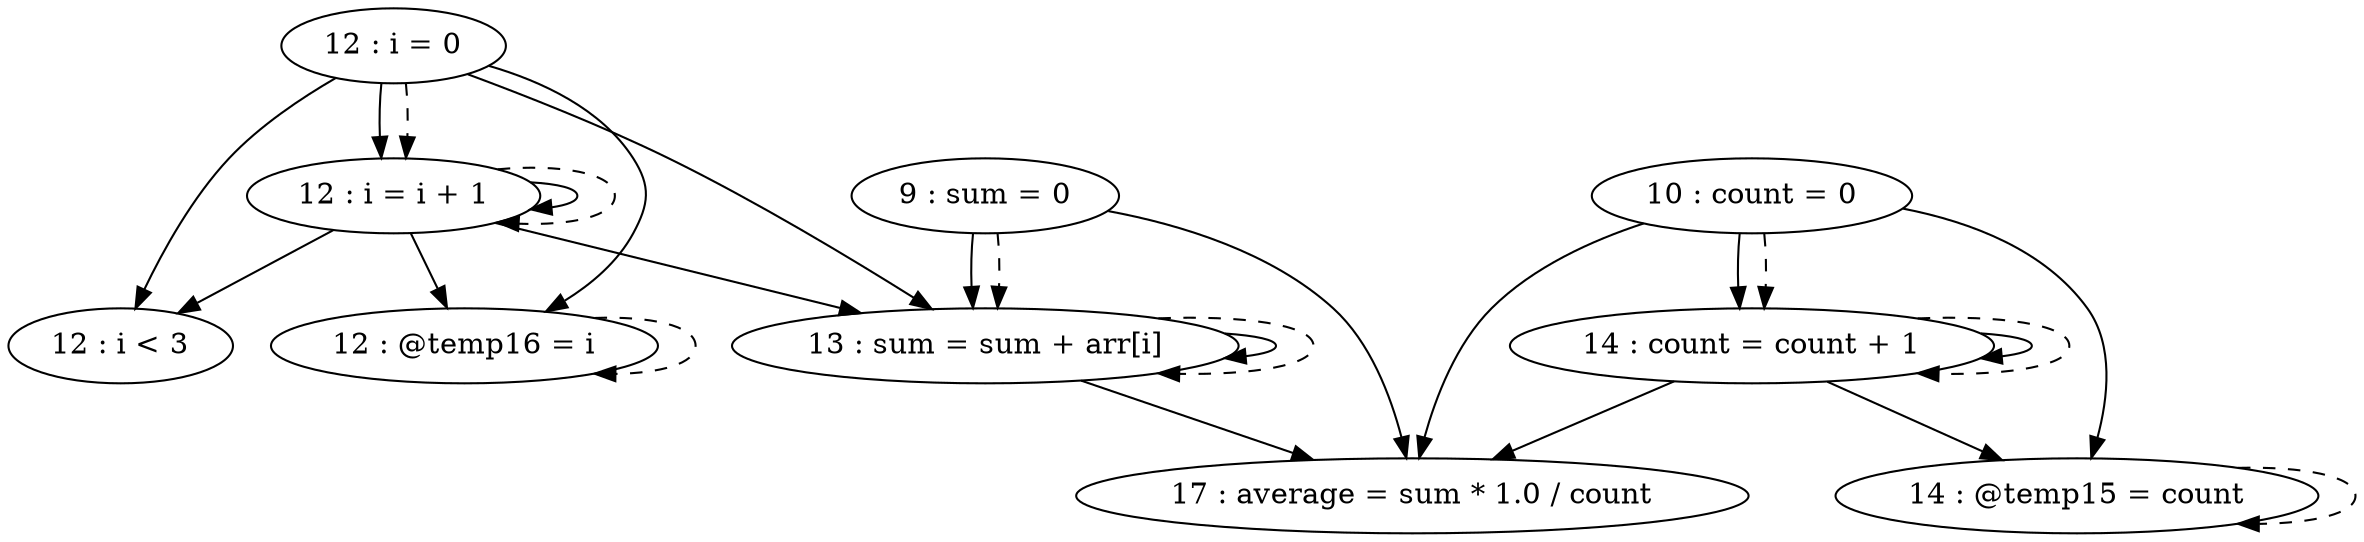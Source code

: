 digraph G {
"9 : sum = 0"
"9 : sum = 0" -> "13 : sum = sum + arr[i]"
"9 : sum = 0" -> "17 : average = sum * 1.0 / count"
"9 : sum = 0" -> "13 : sum = sum + arr[i]" [style=dashed]
"10 : count = 0"
"10 : count = 0" -> "14 : count = count + 1"
"10 : count = 0" -> "17 : average = sum * 1.0 / count"
"10 : count = 0" -> "14 : @temp15 = count"
"10 : count = 0" -> "14 : count = count + 1" [style=dashed]
"12 : i = 0"
"12 : i = 0" -> "13 : sum = sum + arr[i]"
"12 : i = 0" -> "12 : @temp16 = i"
"12 : i = 0" -> "12 : i < 3"
"12 : i = 0" -> "12 : i = i + 1"
"12 : i = 0" -> "12 : i = i + 1" [style=dashed]
"12 : i < 3"
"13 : sum = sum + arr[i]"
"13 : sum = sum + arr[i]" -> "13 : sum = sum + arr[i]"
"13 : sum = sum + arr[i]" -> "17 : average = sum * 1.0 / count"
"13 : sum = sum + arr[i]" -> "13 : sum = sum + arr[i]" [style=dashed]
"14 : @temp15 = count"
"14 : @temp15 = count" -> "14 : @temp15 = count" [style=dashed]
"14 : count = count + 1"
"14 : count = count + 1" -> "14 : count = count + 1"
"14 : count = count + 1" -> "17 : average = sum * 1.0 / count"
"14 : count = count + 1" -> "14 : @temp15 = count"
"14 : count = count + 1" -> "14 : count = count + 1" [style=dashed]
"12 : @temp16 = i"
"12 : @temp16 = i" -> "12 : @temp16 = i" [style=dashed]
"12 : i = i + 1"
"12 : i = i + 1" -> "13 : sum = sum + arr[i]"
"12 : i = i + 1" -> "12 : @temp16 = i"
"12 : i = i + 1" -> "12 : i < 3"
"12 : i = i + 1" -> "12 : i = i + 1"
"12 : i = i + 1" -> "12 : i = i + 1" [style=dashed]
"17 : average = sum * 1.0 / count"
}